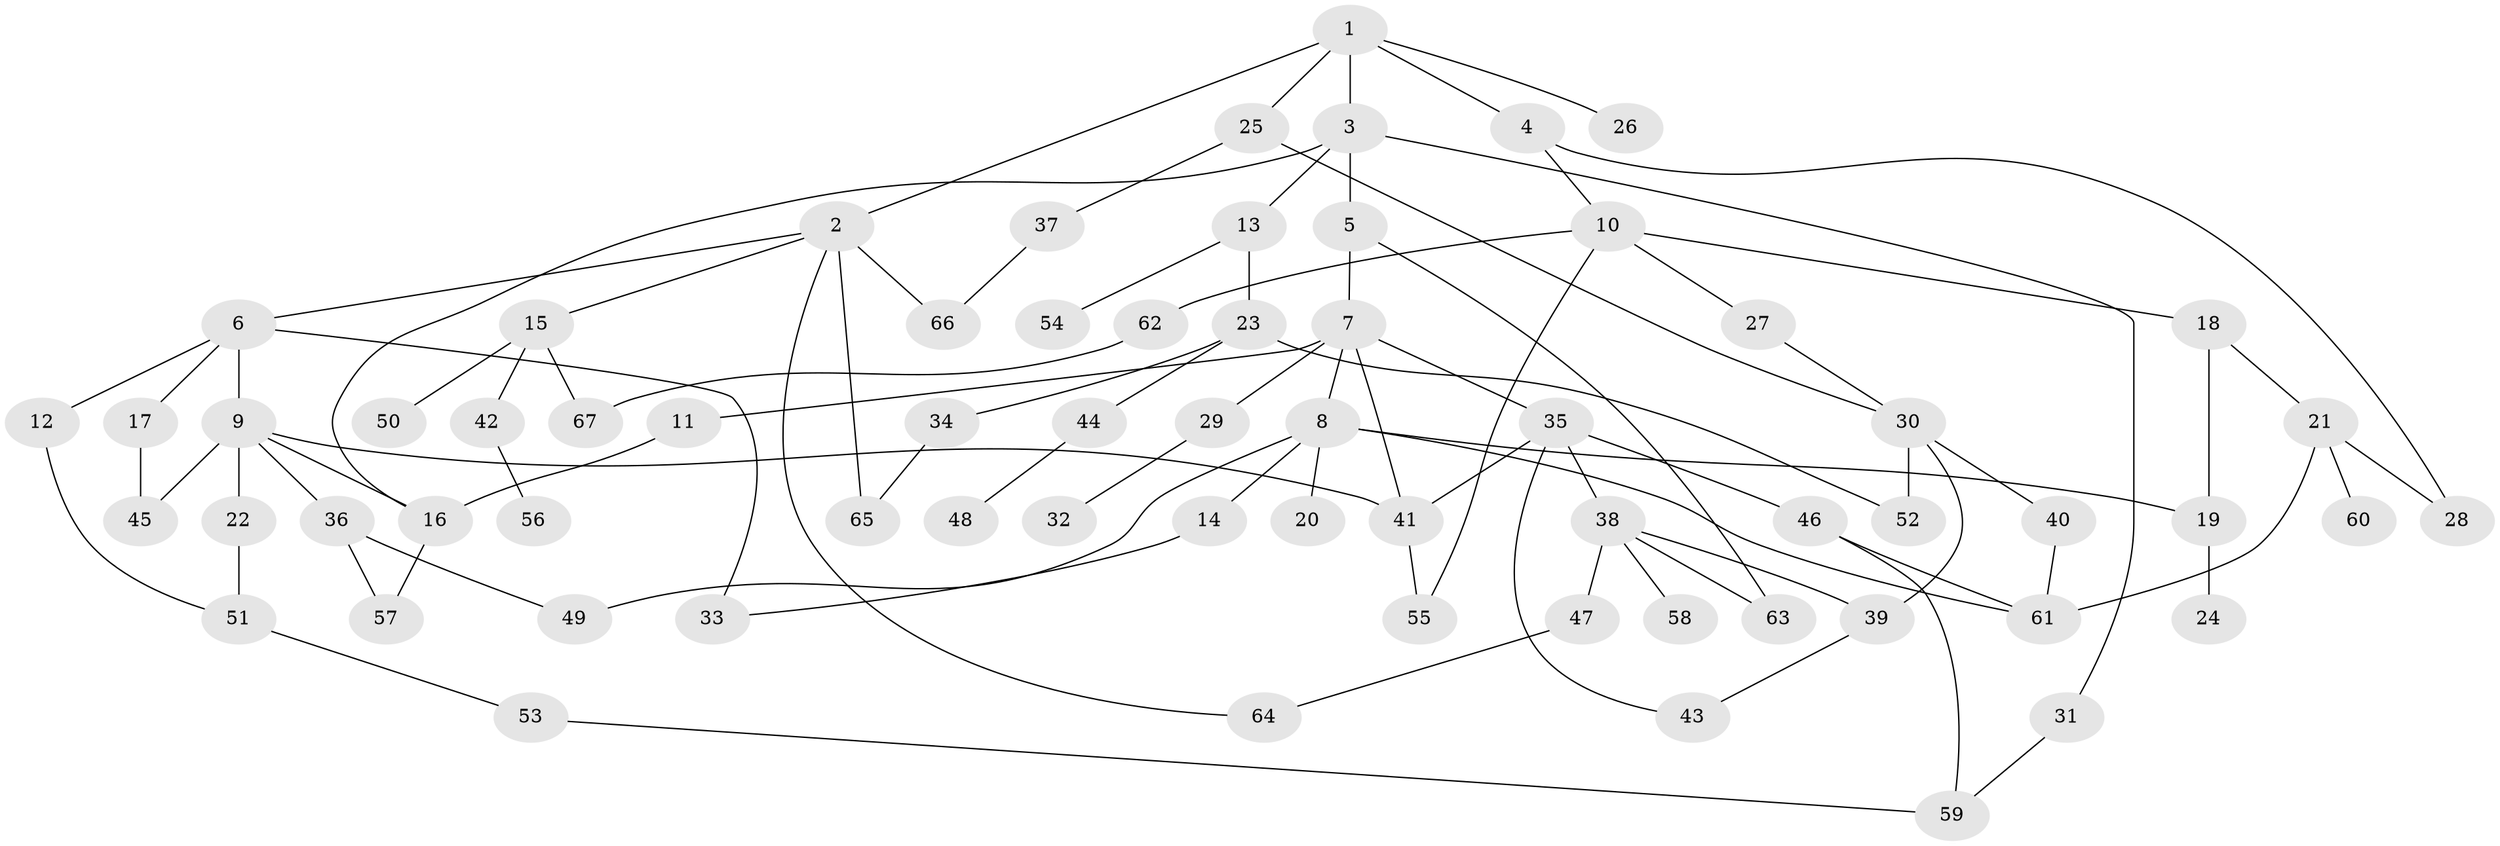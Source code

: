 // Generated by graph-tools (version 1.1) at 2025/42/03/09/25 04:42:21]
// undirected, 67 vertices, 92 edges
graph export_dot {
graph [start="1"]
  node [color=gray90,style=filled];
  1;
  2;
  3;
  4;
  5;
  6;
  7;
  8;
  9;
  10;
  11;
  12;
  13;
  14;
  15;
  16;
  17;
  18;
  19;
  20;
  21;
  22;
  23;
  24;
  25;
  26;
  27;
  28;
  29;
  30;
  31;
  32;
  33;
  34;
  35;
  36;
  37;
  38;
  39;
  40;
  41;
  42;
  43;
  44;
  45;
  46;
  47;
  48;
  49;
  50;
  51;
  52;
  53;
  54;
  55;
  56;
  57;
  58;
  59;
  60;
  61;
  62;
  63;
  64;
  65;
  66;
  67;
  1 -- 2;
  1 -- 3;
  1 -- 4;
  1 -- 25;
  1 -- 26;
  2 -- 6;
  2 -- 15;
  2 -- 64;
  2 -- 65;
  2 -- 66;
  3 -- 5;
  3 -- 13;
  3 -- 31;
  3 -- 16;
  4 -- 10;
  4 -- 28;
  5 -- 7;
  5 -- 63;
  6 -- 9;
  6 -- 12;
  6 -- 17;
  6 -- 33;
  7 -- 8;
  7 -- 11;
  7 -- 29;
  7 -- 35;
  7 -- 41;
  8 -- 14;
  8 -- 20;
  8 -- 19;
  8 -- 61;
  8 -- 49;
  9 -- 16;
  9 -- 22;
  9 -- 36;
  9 -- 45;
  9 -- 41;
  10 -- 18;
  10 -- 27;
  10 -- 62;
  10 -- 55;
  11 -- 16;
  12 -- 51;
  13 -- 23;
  13 -- 54;
  14 -- 33;
  15 -- 42;
  15 -- 50;
  15 -- 67;
  16 -- 57;
  17 -- 45;
  18 -- 19;
  18 -- 21;
  19 -- 24;
  21 -- 60;
  21 -- 28;
  21 -- 61;
  22 -- 51;
  23 -- 34;
  23 -- 44;
  23 -- 52;
  25 -- 37;
  25 -- 30;
  27 -- 30;
  29 -- 32;
  30 -- 40;
  30 -- 52;
  30 -- 39;
  31 -- 59;
  34 -- 65;
  35 -- 38;
  35 -- 41;
  35 -- 43;
  35 -- 46;
  36 -- 49;
  36 -- 57;
  37 -- 66;
  38 -- 39;
  38 -- 47;
  38 -- 58;
  38 -- 63;
  39 -- 43;
  40 -- 61;
  41 -- 55;
  42 -- 56;
  44 -- 48;
  46 -- 61;
  46 -- 59;
  47 -- 64;
  51 -- 53;
  53 -- 59;
  62 -- 67;
}
